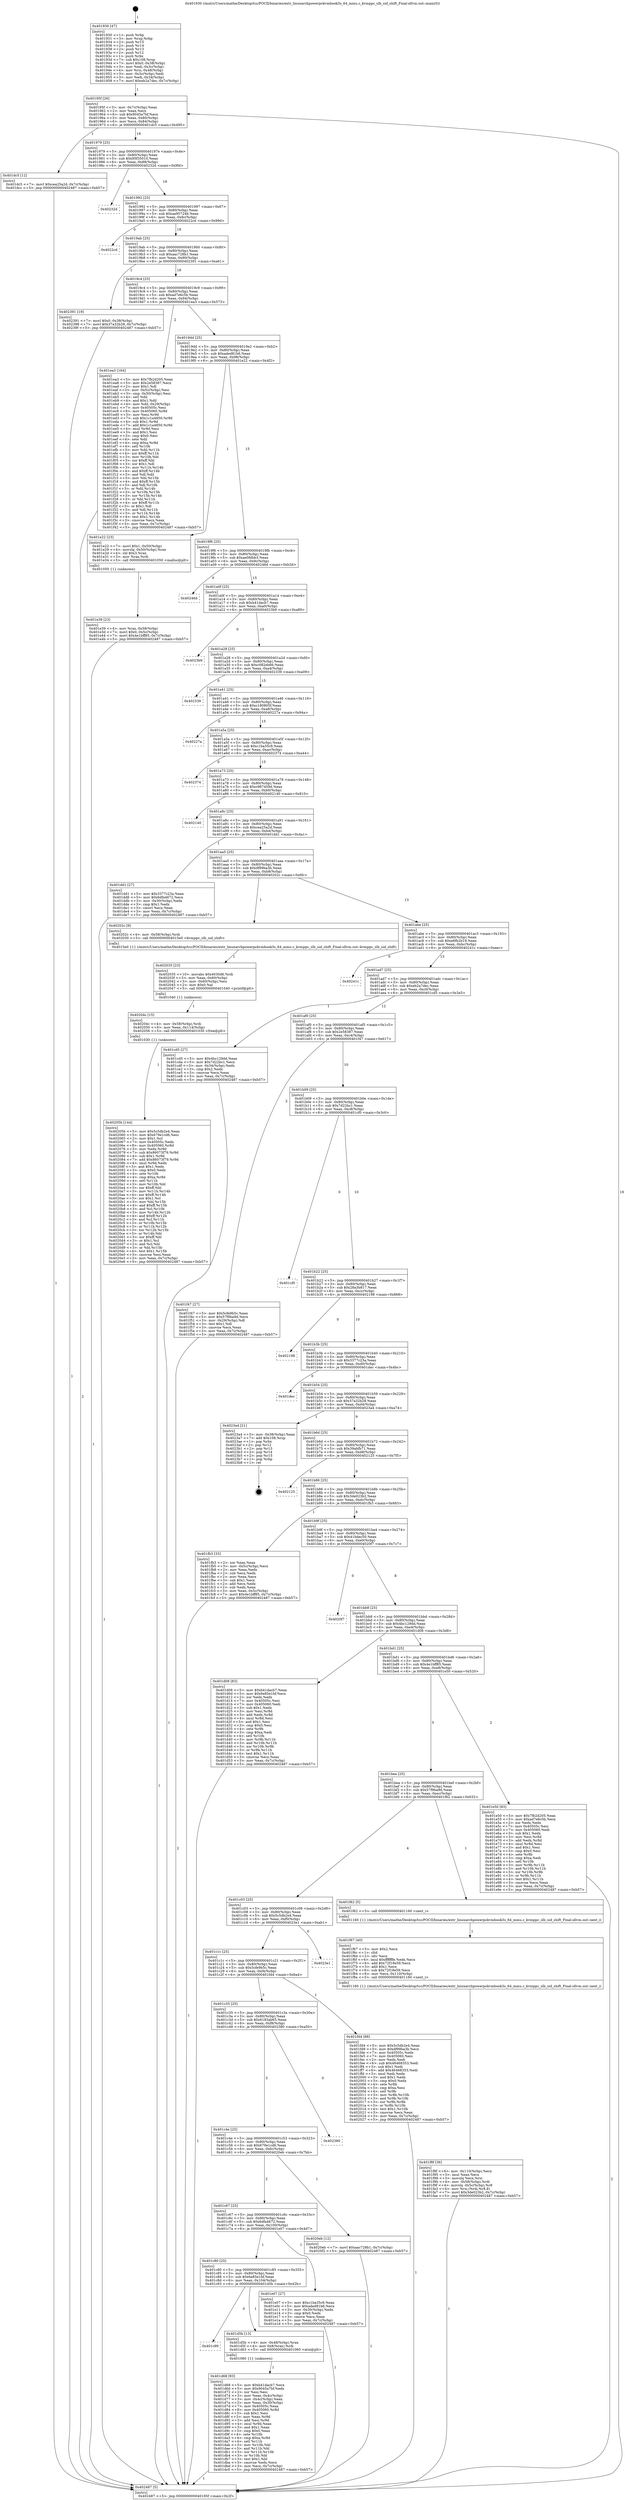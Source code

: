 digraph "0x401930" {
  label = "0x401930 (/mnt/c/Users/mathe/Desktop/tcc/POCII/binaries/extr_linuxarchpowerpckvmbook3s_64_mmu.c_kvmppc_slb_sid_shift_Final-ollvm.out::main(0))"
  labelloc = "t"
  node[shape=record]

  Entry [label="",width=0.3,height=0.3,shape=circle,fillcolor=black,style=filled]
  "0x40195f" [label="{
     0x40195f [26]\l
     | [instrs]\l
     &nbsp;&nbsp;0x40195f \<+3\>: mov -0x7c(%rbp),%eax\l
     &nbsp;&nbsp;0x401962 \<+2\>: mov %eax,%ecx\l
     &nbsp;&nbsp;0x401964 \<+6\>: sub $0x9045a7bf,%ecx\l
     &nbsp;&nbsp;0x40196a \<+3\>: mov %eax,-0x80(%rbp)\l
     &nbsp;&nbsp;0x40196d \<+6\>: mov %ecx,-0x84(%rbp)\l
     &nbsp;&nbsp;0x401973 \<+6\>: je 0000000000401dc5 \<main+0x495\>\l
  }"]
  "0x401dc5" [label="{
     0x401dc5 [12]\l
     | [instrs]\l
     &nbsp;&nbsp;0x401dc5 \<+7\>: movl $0xcea25a2d,-0x7c(%rbp)\l
     &nbsp;&nbsp;0x401dcc \<+5\>: jmp 0000000000402487 \<main+0xb57\>\l
  }"]
  "0x401979" [label="{
     0x401979 [25]\l
     | [instrs]\l
     &nbsp;&nbsp;0x401979 \<+5\>: jmp 000000000040197e \<main+0x4e\>\l
     &nbsp;&nbsp;0x40197e \<+3\>: mov -0x80(%rbp),%eax\l
     &nbsp;&nbsp;0x401981 \<+5\>: sub $0x95f35010,%eax\l
     &nbsp;&nbsp;0x401986 \<+6\>: mov %eax,-0x88(%rbp)\l
     &nbsp;&nbsp;0x40198c \<+6\>: je 000000000040232d \<main+0x9fd\>\l
  }"]
  Exit [label="",width=0.3,height=0.3,shape=circle,fillcolor=black,style=filled,peripheries=2]
  "0x40232d" [label="{
     0x40232d\l
  }", style=dashed]
  "0x401992" [label="{
     0x401992 [25]\l
     | [instrs]\l
     &nbsp;&nbsp;0x401992 \<+5\>: jmp 0000000000401997 \<main+0x67\>\l
     &nbsp;&nbsp;0x401997 \<+3\>: mov -0x80(%rbp),%eax\l
     &nbsp;&nbsp;0x40199a \<+5\>: sub $0xaa95724b,%eax\l
     &nbsp;&nbsp;0x40199f \<+6\>: mov %eax,-0x8c(%rbp)\l
     &nbsp;&nbsp;0x4019a5 \<+6\>: je 00000000004022cd \<main+0x99d\>\l
  }"]
  "0x40205b" [label="{
     0x40205b [144]\l
     | [instrs]\l
     &nbsp;&nbsp;0x40205b \<+5\>: mov $0x5c5db2e4,%eax\l
     &nbsp;&nbsp;0x402060 \<+5\>: mov $0x679e1cd6,%esi\l
     &nbsp;&nbsp;0x402065 \<+2\>: mov $0x1,%cl\l
     &nbsp;&nbsp;0x402067 \<+7\>: mov 0x40505c,%edx\l
     &nbsp;&nbsp;0x40206e \<+8\>: mov 0x405060,%r8d\l
     &nbsp;&nbsp;0x402076 \<+3\>: mov %edx,%r9d\l
     &nbsp;&nbsp;0x402079 \<+7\>: sub $0x86073f79,%r9d\l
     &nbsp;&nbsp;0x402080 \<+4\>: sub $0x1,%r9d\l
     &nbsp;&nbsp;0x402084 \<+7\>: add $0x86073f79,%r9d\l
     &nbsp;&nbsp;0x40208b \<+4\>: imul %r9d,%edx\l
     &nbsp;&nbsp;0x40208f \<+3\>: and $0x1,%edx\l
     &nbsp;&nbsp;0x402092 \<+3\>: cmp $0x0,%edx\l
     &nbsp;&nbsp;0x402095 \<+4\>: sete %r10b\l
     &nbsp;&nbsp;0x402099 \<+4\>: cmp $0xa,%r8d\l
     &nbsp;&nbsp;0x40209d \<+4\>: setl %r11b\l
     &nbsp;&nbsp;0x4020a1 \<+3\>: mov %r10b,%bl\l
     &nbsp;&nbsp;0x4020a4 \<+3\>: xor $0xff,%bl\l
     &nbsp;&nbsp;0x4020a7 \<+3\>: mov %r11b,%r14b\l
     &nbsp;&nbsp;0x4020aa \<+4\>: xor $0xff,%r14b\l
     &nbsp;&nbsp;0x4020ae \<+3\>: xor $0x1,%cl\l
     &nbsp;&nbsp;0x4020b1 \<+3\>: mov %bl,%r15b\l
     &nbsp;&nbsp;0x4020b4 \<+4\>: and $0xff,%r15b\l
     &nbsp;&nbsp;0x4020b8 \<+3\>: and %cl,%r10b\l
     &nbsp;&nbsp;0x4020bb \<+3\>: mov %r14b,%r12b\l
     &nbsp;&nbsp;0x4020be \<+4\>: and $0xff,%r12b\l
     &nbsp;&nbsp;0x4020c2 \<+3\>: and %cl,%r11b\l
     &nbsp;&nbsp;0x4020c5 \<+3\>: or %r10b,%r15b\l
     &nbsp;&nbsp;0x4020c8 \<+3\>: or %r11b,%r12b\l
     &nbsp;&nbsp;0x4020cb \<+3\>: xor %r12b,%r15b\l
     &nbsp;&nbsp;0x4020ce \<+3\>: or %r14b,%bl\l
     &nbsp;&nbsp;0x4020d1 \<+3\>: xor $0xff,%bl\l
     &nbsp;&nbsp;0x4020d4 \<+3\>: or $0x1,%cl\l
     &nbsp;&nbsp;0x4020d7 \<+2\>: and %cl,%bl\l
     &nbsp;&nbsp;0x4020d9 \<+3\>: or %bl,%r15b\l
     &nbsp;&nbsp;0x4020dc \<+4\>: test $0x1,%r15b\l
     &nbsp;&nbsp;0x4020e0 \<+3\>: cmovne %esi,%eax\l
     &nbsp;&nbsp;0x4020e3 \<+3\>: mov %eax,-0x7c(%rbp)\l
     &nbsp;&nbsp;0x4020e6 \<+5\>: jmp 0000000000402487 \<main+0xb57\>\l
  }"]
  "0x4022cd" [label="{
     0x4022cd\l
  }", style=dashed]
  "0x4019ab" [label="{
     0x4019ab [25]\l
     | [instrs]\l
     &nbsp;&nbsp;0x4019ab \<+5\>: jmp 00000000004019b0 \<main+0x80\>\l
     &nbsp;&nbsp;0x4019b0 \<+3\>: mov -0x80(%rbp),%eax\l
     &nbsp;&nbsp;0x4019b3 \<+5\>: sub $0xaac728b1,%eax\l
     &nbsp;&nbsp;0x4019b8 \<+6\>: mov %eax,-0x90(%rbp)\l
     &nbsp;&nbsp;0x4019be \<+6\>: je 0000000000402391 \<main+0xa61\>\l
  }"]
  "0x40204c" [label="{
     0x40204c [15]\l
     | [instrs]\l
     &nbsp;&nbsp;0x40204c \<+4\>: mov -0x58(%rbp),%rdi\l
     &nbsp;&nbsp;0x402050 \<+6\>: mov %eax,-0x114(%rbp)\l
     &nbsp;&nbsp;0x402056 \<+5\>: call 0000000000401030 \<free@plt\>\l
     | [calls]\l
     &nbsp;&nbsp;0x401030 \{1\} (unknown)\l
  }"]
  "0x402391" [label="{
     0x402391 [19]\l
     | [instrs]\l
     &nbsp;&nbsp;0x402391 \<+7\>: movl $0x0,-0x38(%rbp)\l
     &nbsp;&nbsp;0x402398 \<+7\>: movl $0x37a32b28,-0x7c(%rbp)\l
     &nbsp;&nbsp;0x40239f \<+5\>: jmp 0000000000402487 \<main+0xb57\>\l
  }"]
  "0x4019c4" [label="{
     0x4019c4 [25]\l
     | [instrs]\l
     &nbsp;&nbsp;0x4019c4 \<+5\>: jmp 00000000004019c9 \<main+0x99\>\l
     &nbsp;&nbsp;0x4019c9 \<+3\>: mov -0x80(%rbp),%eax\l
     &nbsp;&nbsp;0x4019cc \<+5\>: sub $0xad7e6c5b,%eax\l
     &nbsp;&nbsp;0x4019d1 \<+6\>: mov %eax,-0x94(%rbp)\l
     &nbsp;&nbsp;0x4019d7 \<+6\>: je 0000000000401ea3 \<main+0x573\>\l
  }"]
  "0x402035" [label="{
     0x402035 [23]\l
     | [instrs]\l
     &nbsp;&nbsp;0x402035 \<+10\>: movabs $0x4030d6,%rdi\l
     &nbsp;&nbsp;0x40203f \<+3\>: mov %eax,-0x60(%rbp)\l
     &nbsp;&nbsp;0x402042 \<+3\>: mov -0x60(%rbp),%esi\l
     &nbsp;&nbsp;0x402045 \<+2\>: mov $0x0,%al\l
     &nbsp;&nbsp;0x402047 \<+5\>: call 0000000000401040 \<printf@plt\>\l
     | [calls]\l
     &nbsp;&nbsp;0x401040 \{1\} (unknown)\l
  }"]
  "0x401ea3" [label="{
     0x401ea3 [164]\l
     | [instrs]\l
     &nbsp;&nbsp;0x401ea3 \<+5\>: mov $0x7fb2d205,%eax\l
     &nbsp;&nbsp;0x401ea8 \<+5\>: mov $0x2e58387,%ecx\l
     &nbsp;&nbsp;0x401ead \<+2\>: mov $0x1,%dl\l
     &nbsp;&nbsp;0x401eaf \<+3\>: mov -0x5c(%rbp),%esi\l
     &nbsp;&nbsp;0x401eb2 \<+3\>: cmp -0x50(%rbp),%esi\l
     &nbsp;&nbsp;0x401eb5 \<+4\>: setl %dil\l
     &nbsp;&nbsp;0x401eb9 \<+4\>: and $0x1,%dil\l
     &nbsp;&nbsp;0x401ebd \<+4\>: mov %dil,-0x29(%rbp)\l
     &nbsp;&nbsp;0x401ec1 \<+7\>: mov 0x40505c,%esi\l
     &nbsp;&nbsp;0x401ec8 \<+8\>: mov 0x405060,%r8d\l
     &nbsp;&nbsp;0x401ed0 \<+3\>: mov %esi,%r9d\l
     &nbsp;&nbsp;0x401ed3 \<+7\>: sub $0x1c1a4850,%r9d\l
     &nbsp;&nbsp;0x401eda \<+4\>: sub $0x1,%r9d\l
     &nbsp;&nbsp;0x401ede \<+7\>: add $0x1c1a4850,%r9d\l
     &nbsp;&nbsp;0x401ee5 \<+4\>: imul %r9d,%esi\l
     &nbsp;&nbsp;0x401ee9 \<+3\>: and $0x1,%esi\l
     &nbsp;&nbsp;0x401eec \<+3\>: cmp $0x0,%esi\l
     &nbsp;&nbsp;0x401eef \<+4\>: sete %dil\l
     &nbsp;&nbsp;0x401ef3 \<+4\>: cmp $0xa,%r8d\l
     &nbsp;&nbsp;0x401ef7 \<+4\>: setl %r10b\l
     &nbsp;&nbsp;0x401efb \<+3\>: mov %dil,%r11b\l
     &nbsp;&nbsp;0x401efe \<+4\>: xor $0xff,%r11b\l
     &nbsp;&nbsp;0x401f02 \<+3\>: mov %r10b,%bl\l
     &nbsp;&nbsp;0x401f05 \<+3\>: xor $0xff,%bl\l
     &nbsp;&nbsp;0x401f08 \<+3\>: xor $0x1,%dl\l
     &nbsp;&nbsp;0x401f0b \<+3\>: mov %r11b,%r14b\l
     &nbsp;&nbsp;0x401f0e \<+4\>: and $0xff,%r14b\l
     &nbsp;&nbsp;0x401f12 \<+3\>: and %dl,%dil\l
     &nbsp;&nbsp;0x401f15 \<+3\>: mov %bl,%r15b\l
     &nbsp;&nbsp;0x401f18 \<+4\>: and $0xff,%r15b\l
     &nbsp;&nbsp;0x401f1c \<+3\>: and %dl,%r10b\l
     &nbsp;&nbsp;0x401f1f \<+3\>: or %dil,%r14b\l
     &nbsp;&nbsp;0x401f22 \<+3\>: or %r10b,%r15b\l
     &nbsp;&nbsp;0x401f25 \<+3\>: xor %r15b,%r14b\l
     &nbsp;&nbsp;0x401f28 \<+3\>: or %bl,%r11b\l
     &nbsp;&nbsp;0x401f2b \<+4\>: xor $0xff,%r11b\l
     &nbsp;&nbsp;0x401f2f \<+3\>: or $0x1,%dl\l
     &nbsp;&nbsp;0x401f32 \<+3\>: and %dl,%r11b\l
     &nbsp;&nbsp;0x401f35 \<+3\>: or %r11b,%r14b\l
     &nbsp;&nbsp;0x401f38 \<+4\>: test $0x1,%r14b\l
     &nbsp;&nbsp;0x401f3c \<+3\>: cmovne %ecx,%eax\l
     &nbsp;&nbsp;0x401f3f \<+3\>: mov %eax,-0x7c(%rbp)\l
     &nbsp;&nbsp;0x401f42 \<+5\>: jmp 0000000000402487 \<main+0xb57\>\l
  }"]
  "0x4019dd" [label="{
     0x4019dd [25]\l
     | [instrs]\l
     &nbsp;&nbsp;0x4019dd \<+5\>: jmp 00000000004019e2 \<main+0xb2\>\l
     &nbsp;&nbsp;0x4019e2 \<+3\>: mov -0x80(%rbp),%eax\l
     &nbsp;&nbsp;0x4019e5 \<+5\>: sub $0xaded81b6,%eax\l
     &nbsp;&nbsp;0x4019ea \<+6\>: mov %eax,-0x98(%rbp)\l
     &nbsp;&nbsp;0x4019f0 \<+6\>: je 0000000000401e22 \<main+0x4f2\>\l
  }"]
  "0x401f8f" [label="{
     0x401f8f [36]\l
     | [instrs]\l
     &nbsp;&nbsp;0x401f8f \<+6\>: mov -0x110(%rbp),%ecx\l
     &nbsp;&nbsp;0x401f95 \<+3\>: imul %eax,%ecx\l
     &nbsp;&nbsp;0x401f98 \<+3\>: movslq %ecx,%rsi\l
     &nbsp;&nbsp;0x401f9b \<+4\>: mov -0x58(%rbp),%rdi\l
     &nbsp;&nbsp;0x401f9f \<+4\>: movslq -0x5c(%rbp),%r8\l
     &nbsp;&nbsp;0x401fa3 \<+4\>: mov %rsi,(%rdi,%r8,8)\l
     &nbsp;&nbsp;0x401fa7 \<+7\>: movl $0x3de023b2,-0x7c(%rbp)\l
     &nbsp;&nbsp;0x401fae \<+5\>: jmp 0000000000402487 \<main+0xb57\>\l
  }"]
  "0x401e22" [label="{
     0x401e22 [23]\l
     | [instrs]\l
     &nbsp;&nbsp;0x401e22 \<+7\>: movl $0x1,-0x50(%rbp)\l
     &nbsp;&nbsp;0x401e29 \<+4\>: movslq -0x50(%rbp),%rax\l
     &nbsp;&nbsp;0x401e2d \<+4\>: shl $0x3,%rax\l
     &nbsp;&nbsp;0x401e31 \<+3\>: mov %rax,%rdi\l
     &nbsp;&nbsp;0x401e34 \<+5\>: call 0000000000401050 \<malloc@plt\>\l
     | [calls]\l
     &nbsp;&nbsp;0x401050 \{1\} (unknown)\l
  }"]
  "0x4019f6" [label="{
     0x4019f6 [25]\l
     | [instrs]\l
     &nbsp;&nbsp;0x4019f6 \<+5\>: jmp 00000000004019fb \<main+0xcb\>\l
     &nbsp;&nbsp;0x4019fb \<+3\>: mov -0x80(%rbp),%eax\l
     &nbsp;&nbsp;0x4019fe \<+5\>: sub $0xae0fdbb3,%eax\l
     &nbsp;&nbsp;0x401a03 \<+6\>: mov %eax,-0x9c(%rbp)\l
     &nbsp;&nbsp;0x401a09 \<+6\>: je 000000000040246d \<main+0xb3d\>\l
  }"]
  "0x401f67" [label="{
     0x401f67 [40]\l
     | [instrs]\l
     &nbsp;&nbsp;0x401f67 \<+5\>: mov $0x2,%ecx\l
     &nbsp;&nbsp;0x401f6c \<+1\>: cltd\l
     &nbsp;&nbsp;0x401f6d \<+2\>: idiv %ecx\l
     &nbsp;&nbsp;0x401f6f \<+6\>: imul $0xfffffffe,%edx,%ecx\l
     &nbsp;&nbsp;0x401f75 \<+6\>: add $0x72f18e59,%ecx\l
     &nbsp;&nbsp;0x401f7b \<+3\>: add $0x1,%ecx\l
     &nbsp;&nbsp;0x401f7e \<+6\>: sub $0x72f18e59,%ecx\l
     &nbsp;&nbsp;0x401f84 \<+6\>: mov %ecx,-0x110(%rbp)\l
     &nbsp;&nbsp;0x401f8a \<+5\>: call 0000000000401160 \<next_i\>\l
     | [calls]\l
     &nbsp;&nbsp;0x401160 \{1\} (/mnt/c/Users/mathe/Desktop/tcc/POCII/binaries/extr_linuxarchpowerpckvmbook3s_64_mmu.c_kvmppc_slb_sid_shift_Final-ollvm.out::next_i)\l
  }"]
  "0x40246d" [label="{
     0x40246d\l
  }", style=dashed]
  "0x401a0f" [label="{
     0x401a0f [25]\l
     | [instrs]\l
     &nbsp;&nbsp;0x401a0f \<+5\>: jmp 0000000000401a14 \<main+0xe4\>\l
     &nbsp;&nbsp;0x401a14 \<+3\>: mov -0x80(%rbp),%eax\l
     &nbsp;&nbsp;0x401a17 \<+5\>: sub $0xb41dacb7,%eax\l
     &nbsp;&nbsp;0x401a1c \<+6\>: mov %eax,-0xa0(%rbp)\l
     &nbsp;&nbsp;0x401a22 \<+6\>: je 00000000004023b9 \<main+0xa89\>\l
  }"]
  "0x401e39" [label="{
     0x401e39 [23]\l
     | [instrs]\l
     &nbsp;&nbsp;0x401e39 \<+4\>: mov %rax,-0x58(%rbp)\l
     &nbsp;&nbsp;0x401e3d \<+7\>: movl $0x0,-0x5c(%rbp)\l
     &nbsp;&nbsp;0x401e44 \<+7\>: movl $0x4e1bff85,-0x7c(%rbp)\l
     &nbsp;&nbsp;0x401e4b \<+5\>: jmp 0000000000402487 \<main+0xb57\>\l
  }"]
  "0x4023b9" [label="{
     0x4023b9\l
  }", style=dashed]
  "0x401a28" [label="{
     0x401a28 [25]\l
     | [instrs]\l
     &nbsp;&nbsp;0x401a28 \<+5\>: jmp 0000000000401a2d \<main+0xfd\>\l
     &nbsp;&nbsp;0x401a2d \<+3\>: mov -0x80(%rbp),%eax\l
     &nbsp;&nbsp;0x401a30 \<+5\>: sub $0xc082eb66,%eax\l
     &nbsp;&nbsp;0x401a35 \<+6\>: mov %eax,-0xa4(%rbp)\l
     &nbsp;&nbsp;0x401a3b \<+6\>: je 0000000000402339 \<main+0xa09\>\l
  }"]
  "0x401d68" [label="{
     0x401d68 [93]\l
     | [instrs]\l
     &nbsp;&nbsp;0x401d68 \<+5\>: mov $0xb41dacb7,%ecx\l
     &nbsp;&nbsp;0x401d6d \<+5\>: mov $0x9045a7bf,%edx\l
     &nbsp;&nbsp;0x401d72 \<+2\>: xor %esi,%esi\l
     &nbsp;&nbsp;0x401d74 \<+3\>: mov %eax,-0x4c(%rbp)\l
     &nbsp;&nbsp;0x401d77 \<+3\>: mov -0x4c(%rbp),%eax\l
     &nbsp;&nbsp;0x401d7a \<+3\>: mov %eax,-0x30(%rbp)\l
     &nbsp;&nbsp;0x401d7d \<+7\>: mov 0x40505c,%eax\l
     &nbsp;&nbsp;0x401d84 \<+8\>: mov 0x405060,%r8d\l
     &nbsp;&nbsp;0x401d8c \<+3\>: sub $0x1,%esi\l
     &nbsp;&nbsp;0x401d8f \<+3\>: mov %eax,%r9d\l
     &nbsp;&nbsp;0x401d92 \<+3\>: add %esi,%r9d\l
     &nbsp;&nbsp;0x401d95 \<+4\>: imul %r9d,%eax\l
     &nbsp;&nbsp;0x401d99 \<+3\>: and $0x1,%eax\l
     &nbsp;&nbsp;0x401d9c \<+3\>: cmp $0x0,%eax\l
     &nbsp;&nbsp;0x401d9f \<+4\>: sete %r10b\l
     &nbsp;&nbsp;0x401da3 \<+4\>: cmp $0xa,%r8d\l
     &nbsp;&nbsp;0x401da7 \<+4\>: setl %r11b\l
     &nbsp;&nbsp;0x401dab \<+3\>: mov %r10b,%bl\l
     &nbsp;&nbsp;0x401dae \<+3\>: and %r11b,%bl\l
     &nbsp;&nbsp;0x401db1 \<+3\>: xor %r11b,%r10b\l
     &nbsp;&nbsp;0x401db4 \<+3\>: or %r10b,%bl\l
     &nbsp;&nbsp;0x401db7 \<+3\>: test $0x1,%bl\l
     &nbsp;&nbsp;0x401dba \<+3\>: cmovne %edx,%ecx\l
     &nbsp;&nbsp;0x401dbd \<+3\>: mov %ecx,-0x7c(%rbp)\l
     &nbsp;&nbsp;0x401dc0 \<+5\>: jmp 0000000000402487 \<main+0xb57\>\l
  }"]
  "0x402339" [label="{
     0x402339\l
  }", style=dashed]
  "0x401a41" [label="{
     0x401a41 [25]\l
     | [instrs]\l
     &nbsp;&nbsp;0x401a41 \<+5\>: jmp 0000000000401a46 \<main+0x116\>\l
     &nbsp;&nbsp;0x401a46 \<+3\>: mov -0x80(%rbp),%eax\l
     &nbsp;&nbsp;0x401a49 \<+5\>: sub $0xc180805f,%eax\l
     &nbsp;&nbsp;0x401a4e \<+6\>: mov %eax,-0xa8(%rbp)\l
     &nbsp;&nbsp;0x401a54 \<+6\>: je 000000000040227a \<main+0x94a\>\l
  }"]
  "0x401c99" [label="{
     0x401c99\l
  }", style=dashed]
  "0x40227a" [label="{
     0x40227a\l
  }", style=dashed]
  "0x401a5a" [label="{
     0x401a5a [25]\l
     | [instrs]\l
     &nbsp;&nbsp;0x401a5a \<+5\>: jmp 0000000000401a5f \<main+0x12f\>\l
     &nbsp;&nbsp;0x401a5f \<+3\>: mov -0x80(%rbp),%eax\l
     &nbsp;&nbsp;0x401a62 \<+5\>: sub $0xc1ba35c9,%eax\l
     &nbsp;&nbsp;0x401a67 \<+6\>: mov %eax,-0xac(%rbp)\l
     &nbsp;&nbsp;0x401a6d \<+6\>: je 0000000000402374 \<main+0xa44\>\l
  }"]
  "0x401d5b" [label="{
     0x401d5b [13]\l
     | [instrs]\l
     &nbsp;&nbsp;0x401d5b \<+4\>: mov -0x48(%rbp),%rax\l
     &nbsp;&nbsp;0x401d5f \<+4\>: mov 0x8(%rax),%rdi\l
     &nbsp;&nbsp;0x401d63 \<+5\>: call 0000000000401060 \<atoi@plt\>\l
     | [calls]\l
     &nbsp;&nbsp;0x401060 \{1\} (unknown)\l
  }"]
  "0x402374" [label="{
     0x402374\l
  }", style=dashed]
  "0x401a73" [label="{
     0x401a73 [25]\l
     | [instrs]\l
     &nbsp;&nbsp;0x401a73 \<+5\>: jmp 0000000000401a78 \<main+0x148\>\l
     &nbsp;&nbsp;0x401a78 \<+3\>: mov -0x80(%rbp),%eax\l
     &nbsp;&nbsp;0x401a7b \<+5\>: sub $0xc987459d,%eax\l
     &nbsp;&nbsp;0x401a80 \<+6\>: mov %eax,-0xb0(%rbp)\l
     &nbsp;&nbsp;0x401a86 \<+6\>: je 0000000000402140 \<main+0x810\>\l
  }"]
  "0x401c80" [label="{
     0x401c80 [25]\l
     | [instrs]\l
     &nbsp;&nbsp;0x401c80 \<+5\>: jmp 0000000000401c85 \<main+0x355\>\l
     &nbsp;&nbsp;0x401c85 \<+3\>: mov -0x80(%rbp),%eax\l
     &nbsp;&nbsp;0x401c88 \<+5\>: sub $0x6e85e1bf,%eax\l
     &nbsp;&nbsp;0x401c8d \<+6\>: mov %eax,-0x104(%rbp)\l
     &nbsp;&nbsp;0x401c93 \<+6\>: je 0000000000401d5b \<main+0x42b\>\l
  }"]
  "0x402140" [label="{
     0x402140\l
  }", style=dashed]
  "0x401a8c" [label="{
     0x401a8c [25]\l
     | [instrs]\l
     &nbsp;&nbsp;0x401a8c \<+5\>: jmp 0000000000401a91 \<main+0x161\>\l
     &nbsp;&nbsp;0x401a91 \<+3\>: mov -0x80(%rbp),%eax\l
     &nbsp;&nbsp;0x401a94 \<+5\>: sub $0xcea25a2d,%eax\l
     &nbsp;&nbsp;0x401a99 \<+6\>: mov %eax,-0xb4(%rbp)\l
     &nbsp;&nbsp;0x401a9f \<+6\>: je 0000000000401dd1 \<main+0x4a1\>\l
  }"]
  "0x401e07" [label="{
     0x401e07 [27]\l
     | [instrs]\l
     &nbsp;&nbsp;0x401e07 \<+5\>: mov $0xc1ba35c9,%eax\l
     &nbsp;&nbsp;0x401e0c \<+5\>: mov $0xaded81b6,%ecx\l
     &nbsp;&nbsp;0x401e11 \<+3\>: mov -0x30(%rbp),%edx\l
     &nbsp;&nbsp;0x401e14 \<+3\>: cmp $0x0,%edx\l
     &nbsp;&nbsp;0x401e17 \<+3\>: cmove %ecx,%eax\l
     &nbsp;&nbsp;0x401e1a \<+3\>: mov %eax,-0x7c(%rbp)\l
     &nbsp;&nbsp;0x401e1d \<+5\>: jmp 0000000000402487 \<main+0xb57\>\l
  }"]
  "0x401dd1" [label="{
     0x401dd1 [27]\l
     | [instrs]\l
     &nbsp;&nbsp;0x401dd1 \<+5\>: mov $0x3377c23a,%eax\l
     &nbsp;&nbsp;0x401dd6 \<+5\>: mov $0x6dfa4672,%ecx\l
     &nbsp;&nbsp;0x401ddb \<+3\>: mov -0x30(%rbp),%edx\l
     &nbsp;&nbsp;0x401dde \<+3\>: cmp $0x1,%edx\l
     &nbsp;&nbsp;0x401de1 \<+3\>: cmovl %ecx,%eax\l
     &nbsp;&nbsp;0x401de4 \<+3\>: mov %eax,-0x7c(%rbp)\l
     &nbsp;&nbsp;0x401de7 \<+5\>: jmp 0000000000402487 \<main+0xb57\>\l
  }"]
  "0x401aa5" [label="{
     0x401aa5 [25]\l
     | [instrs]\l
     &nbsp;&nbsp;0x401aa5 \<+5\>: jmp 0000000000401aaa \<main+0x17a\>\l
     &nbsp;&nbsp;0x401aaa \<+3\>: mov -0x80(%rbp),%eax\l
     &nbsp;&nbsp;0x401aad \<+5\>: sub $0xdf99ba3b,%eax\l
     &nbsp;&nbsp;0x401ab2 \<+6\>: mov %eax,-0xb8(%rbp)\l
     &nbsp;&nbsp;0x401ab8 \<+6\>: je 000000000040202c \<main+0x6fc\>\l
  }"]
  "0x401c67" [label="{
     0x401c67 [25]\l
     | [instrs]\l
     &nbsp;&nbsp;0x401c67 \<+5\>: jmp 0000000000401c6c \<main+0x33c\>\l
     &nbsp;&nbsp;0x401c6c \<+3\>: mov -0x80(%rbp),%eax\l
     &nbsp;&nbsp;0x401c6f \<+5\>: sub $0x6dfa4672,%eax\l
     &nbsp;&nbsp;0x401c74 \<+6\>: mov %eax,-0x100(%rbp)\l
     &nbsp;&nbsp;0x401c7a \<+6\>: je 0000000000401e07 \<main+0x4d7\>\l
  }"]
  "0x40202c" [label="{
     0x40202c [9]\l
     | [instrs]\l
     &nbsp;&nbsp;0x40202c \<+4\>: mov -0x58(%rbp),%rdi\l
     &nbsp;&nbsp;0x402030 \<+5\>: call 00000000004015e0 \<kvmppc_slb_sid_shift\>\l
     | [calls]\l
     &nbsp;&nbsp;0x4015e0 \{1\} (/mnt/c/Users/mathe/Desktop/tcc/POCII/binaries/extr_linuxarchpowerpckvmbook3s_64_mmu.c_kvmppc_slb_sid_shift_Final-ollvm.out::kvmppc_slb_sid_shift)\l
  }"]
  "0x401abe" [label="{
     0x401abe [25]\l
     | [instrs]\l
     &nbsp;&nbsp;0x401abe \<+5\>: jmp 0000000000401ac3 \<main+0x193\>\l
     &nbsp;&nbsp;0x401ac3 \<+3\>: mov -0x80(%rbp),%eax\l
     &nbsp;&nbsp;0x401ac6 \<+5\>: sub $0xe6fb2b19,%eax\l
     &nbsp;&nbsp;0x401acb \<+6\>: mov %eax,-0xbc(%rbp)\l
     &nbsp;&nbsp;0x401ad1 \<+6\>: je 000000000040241c \<main+0xaec\>\l
  }"]
  "0x4020eb" [label="{
     0x4020eb [12]\l
     | [instrs]\l
     &nbsp;&nbsp;0x4020eb \<+7\>: movl $0xaac728b1,-0x7c(%rbp)\l
     &nbsp;&nbsp;0x4020f2 \<+5\>: jmp 0000000000402487 \<main+0xb57\>\l
  }"]
  "0x40241c" [label="{
     0x40241c\l
  }", style=dashed]
  "0x401ad7" [label="{
     0x401ad7 [25]\l
     | [instrs]\l
     &nbsp;&nbsp;0x401ad7 \<+5\>: jmp 0000000000401adc \<main+0x1ac\>\l
     &nbsp;&nbsp;0x401adc \<+3\>: mov -0x80(%rbp),%eax\l
     &nbsp;&nbsp;0x401adf \<+5\>: sub $0xeb2a7dec,%eax\l
     &nbsp;&nbsp;0x401ae4 \<+6\>: mov %eax,-0xc0(%rbp)\l
     &nbsp;&nbsp;0x401aea \<+6\>: je 0000000000401cd5 \<main+0x3a5\>\l
  }"]
  "0x401c4e" [label="{
     0x401c4e [25]\l
     | [instrs]\l
     &nbsp;&nbsp;0x401c4e \<+5\>: jmp 0000000000401c53 \<main+0x323\>\l
     &nbsp;&nbsp;0x401c53 \<+3\>: mov -0x80(%rbp),%eax\l
     &nbsp;&nbsp;0x401c56 \<+5\>: sub $0x679e1cd6,%eax\l
     &nbsp;&nbsp;0x401c5b \<+6\>: mov %eax,-0xfc(%rbp)\l
     &nbsp;&nbsp;0x401c61 \<+6\>: je 00000000004020eb \<main+0x7bb\>\l
  }"]
  "0x401cd5" [label="{
     0x401cd5 [27]\l
     | [instrs]\l
     &nbsp;&nbsp;0x401cd5 \<+5\>: mov $0x4bc129dd,%eax\l
     &nbsp;&nbsp;0x401cda \<+5\>: mov $0x7d22bc1,%ecx\l
     &nbsp;&nbsp;0x401cdf \<+3\>: mov -0x34(%rbp),%edx\l
     &nbsp;&nbsp;0x401ce2 \<+3\>: cmp $0x2,%edx\l
     &nbsp;&nbsp;0x401ce5 \<+3\>: cmovne %ecx,%eax\l
     &nbsp;&nbsp;0x401ce8 \<+3\>: mov %eax,-0x7c(%rbp)\l
     &nbsp;&nbsp;0x401ceb \<+5\>: jmp 0000000000402487 \<main+0xb57\>\l
  }"]
  "0x401af0" [label="{
     0x401af0 [25]\l
     | [instrs]\l
     &nbsp;&nbsp;0x401af0 \<+5\>: jmp 0000000000401af5 \<main+0x1c5\>\l
     &nbsp;&nbsp;0x401af5 \<+3\>: mov -0x80(%rbp),%eax\l
     &nbsp;&nbsp;0x401af8 \<+5\>: sub $0x2e58387,%eax\l
     &nbsp;&nbsp;0x401afd \<+6\>: mov %eax,-0xc4(%rbp)\l
     &nbsp;&nbsp;0x401b03 \<+6\>: je 0000000000401f47 \<main+0x617\>\l
  }"]
  "0x402487" [label="{
     0x402487 [5]\l
     | [instrs]\l
     &nbsp;&nbsp;0x402487 \<+5\>: jmp 000000000040195f \<main+0x2f\>\l
  }"]
  "0x401930" [label="{
     0x401930 [47]\l
     | [instrs]\l
     &nbsp;&nbsp;0x401930 \<+1\>: push %rbp\l
     &nbsp;&nbsp;0x401931 \<+3\>: mov %rsp,%rbp\l
     &nbsp;&nbsp;0x401934 \<+2\>: push %r15\l
     &nbsp;&nbsp;0x401936 \<+2\>: push %r14\l
     &nbsp;&nbsp;0x401938 \<+2\>: push %r13\l
     &nbsp;&nbsp;0x40193a \<+2\>: push %r12\l
     &nbsp;&nbsp;0x40193c \<+1\>: push %rbx\l
     &nbsp;&nbsp;0x40193d \<+7\>: sub $0x108,%rsp\l
     &nbsp;&nbsp;0x401944 \<+7\>: movl $0x0,-0x38(%rbp)\l
     &nbsp;&nbsp;0x40194b \<+3\>: mov %edi,-0x3c(%rbp)\l
     &nbsp;&nbsp;0x40194e \<+4\>: mov %rsi,-0x48(%rbp)\l
     &nbsp;&nbsp;0x401952 \<+3\>: mov -0x3c(%rbp),%edi\l
     &nbsp;&nbsp;0x401955 \<+3\>: mov %edi,-0x34(%rbp)\l
     &nbsp;&nbsp;0x401958 \<+7\>: movl $0xeb2a7dec,-0x7c(%rbp)\l
  }"]
  "0x402380" [label="{
     0x402380\l
  }", style=dashed]
  "0x401f47" [label="{
     0x401f47 [27]\l
     | [instrs]\l
     &nbsp;&nbsp;0x401f47 \<+5\>: mov $0x5cfe9b5c,%eax\l
     &nbsp;&nbsp;0x401f4c \<+5\>: mov $0x57f9ba9d,%ecx\l
     &nbsp;&nbsp;0x401f51 \<+3\>: mov -0x29(%rbp),%dl\l
     &nbsp;&nbsp;0x401f54 \<+3\>: test $0x1,%dl\l
     &nbsp;&nbsp;0x401f57 \<+3\>: cmovne %ecx,%eax\l
     &nbsp;&nbsp;0x401f5a \<+3\>: mov %eax,-0x7c(%rbp)\l
     &nbsp;&nbsp;0x401f5d \<+5\>: jmp 0000000000402487 \<main+0xb57\>\l
  }"]
  "0x401b09" [label="{
     0x401b09 [25]\l
     | [instrs]\l
     &nbsp;&nbsp;0x401b09 \<+5\>: jmp 0000000000401b0e \<main+0x1de\>\l
     &nbsp;&nbsp;0x401b0e \<+3\>: mov -0x80(%rbp),%eax\l
     &nbsp;&nbsp;0x401b11 \<+5\>: sub $0x7d22bc1,%eax\l
     &nbsp;&nbsp;0x401b16 \<+6\>: mov %eax,-0xc8(%rbp)\l
     &nbsp;&nbsp;0x401b1c \<+6\>: je 0000000000401cf0 \<main+0x3c0\>\l
  }"]
  "0x401c35" [label="{
     0x401c35 [25]\l
     | [instrs]\l
     &nbsp;&nbsp;0x401c35 \<+5\>: jmp 0000000000401c3a \<main+0x30a\>\l
     &nbsp;&nbsp;0x401c3a \<+3\>: mov -0x80(%rbp),%eax\l
     &nbsp;&nbsp;0x401c3d \<+5\>: sub $0x6183ab65,%eax\l
     &nbsp;&nbsp;0x401c42 \<+6\>: mov %eax,-0xf8(%rbp)\l
     &nbsp;&nbsp;0x401c48 \<+6\>: je 0000000000402380 \<main+0xa50\>\l
  }"]
  "0x401cf0" [label="{
     0x401cf0\l
  }", style=dashed]
  "0x401b22" [label="{
     0x401b22 [25]\l
     | [instrs]\l
     &nbsp;&nbsp;0x401b22 \<+5\>: jmp 0000000000401b27 \<main+0x1f7\>\l
     &nbsp;&nbsp;0x401b27 \<+3\>: mov -0x80(%rbp),%eax\l
     &nbsp;&nbsp;0x401b2a \<+5\>: sub $0x28a3b817,%eax\l
     &nbsp;&nbsp;0x401b2f \<+6\>: mov %eax,-0xcc(%rbp)\l
     &nbsp;&nbsp;0x401b35 \<+6\>: je 0000000000402198 \<main+0x868\>\l
  }"]
  "0x401fd4" [label="{
     0x401fd4 [88]\l
     | [instrs]\l
     &nbsp;&nbsp;0x401fd4 \<+5\>: mov $0x5c5db2e4,%eax\l
     &nbsp;&nbsp;0x401fd9 \<+5\>: mov $0xdf99ba3b,%ecx\l
     &nbsp;&nbsp;0x401fde \<+7\>: mov 0x40505c,%edx\l
     &nbsp;&nbsp;0x401fe5 \<+7\>: mov 0x405060,%esi\l
     &nbsp;&nbsp;0x401fec \<+2\>: mov %edx,%edi\l
     &nbsp;&nbsp;0x401fee \<+6\>: sub $0x46468353,%edi\l
     &nbsp;&nbsp;0x401ff4 \<+3\>: sub $0x1,%edi\l
     &nbsp;&nbsp;0x401ff7 \<+6\>: add $0x46468353,%edi\l
     &nbsp;&nbsp;0x401ffd \<+3\>: imul %edi,%edx\l
     &nbsp;&nbsp;0x402000 \<+3\>: and $0x1,%edx\l
     &nbsp;&nbsp;0x402003 \<+3\>: cmp $0x0,%edx\l
     &nbsp;&nbsp;0x402006 \<+4\>: sete %r8b\l
     &nbsp;&nbsp;0x40200a \<+3\>: cmp $0xa,%esi\l
     &nbsp;&nbsp;0x40200d \<+4\>: setl %r9b\l
     &nbsp;&nbsp;0x402011 \<+3\>: mov %r8b,%r10b\l
     &nbsp;&nbsp;0x402014 \<+3\>: and %r9b,%r10b\l
     &nbsp;&nbsp;0x402017 \<+3\>: xor %r9b,%r8b\l
     &nbsp;&nbsp;0x40201a \<+3\>: or %r8b,%r10b\l
     &nbsp;&nbsp;0x40201d \<+4\>: test $0x1,%r10b\l
     &nbsp;&nbsp;0x402021 \<+3\>: cmovne %ecx,%eax\l
     &nbsp;&nbsp;0x402024 \<+3\>: mov %eax,-0x7c(%rbp)\l
     &nbsp;&nbsp;0x402027 \<+5\>: jmp 0000000000402487 \<main+0xb57\>\l
  }"]
  "0x402198" [label="{
     0x402198\l
  }", style=dashed]
  "0x401b3b" [label="{
     0x401b3b [25]\l
     | [instrs]\l
     &nbsp;&nbsp;0x401b3b \<+5\>: jmp 0000000000401b40 \<main+0x210\>\l
     &nbsp;&nbsp;0x401b40 \<+3\>: mov -0x80(%rbp),%eax\l
     &nbsp;&nbsp;0x401b43 \<+5\>: sub $0x3377c23a,%eax\l
     &nbsp;&nbsp;0x401b48 \<+6\>: mov %eax,-0xd0(%rbp)\l
     &nbsp;&nbsp;0x401b4e \<+6\>: je 0000000000401dec \<main+0x4bc\>\l
  }"]
  "0x401c1c" [label="{
     0x401c1c [25]\l
     | [instrs]\l
     &nbsp;&nbsp;0x401c1c \<+5\>: jmp 0000000000401c21 \<main+0x2f1\>\l
     &nbsp;&nbsp;0x401c21 \<+3\>: mov -0x80(%rbp),%eax\l
     &nbsp;&nbsp;0x401c24 \<+5\>: sub $0x5cfe9b5c,%eax\l
     &nbsp;&nbsp;0x401c29 \<+6\>: mov %eax,-0xf4(%rbp)\l
     &nbsp;&nbsp;0x401c2f \<+6\>: je 0000000000401fd4 \<main+0x6a4\>\l
  }"]
  "0x401dec" [label="{
     0x401dec\l
  }", style=dashed]
  "0x401b54" [label="{
     0x401b54 [25]\l
     | [instrs]\l
     &nbsp;&nbsp;0x401b54 \<+5\>: jmp 0000000000401b59 \<main+0x229\>\l
     &nbsp;&nbsp;0x401b59 \<+3\>: mov -0x80(%rbp),%eax\l
     &nbsp;&nbsp;0x401b5c \<+5\>: sub $0x37a32b28,%eax\l
     &nbsp;&nbsp;0x401b61 \<+6\>: mov %eax,-0xd4(%rbp)\l
     &nbsp;&nbsp;0x401b67 \<+6\>: je 00000000004023a4 \<main+0xa74\>\l
  }"]
  "0x4023e1" [label="{
     0x4023e1\l
  }", style=dashed]
  "0x4023a4" [label="{
     0x4023a4 [21]\l
     | [instrs]\l
     &nbsp;&nbsp;0x4023a4 \<+3\>: mov -0x38(%rbp),%eax\l
     &nbsp;&nbsp;0x4023a7 \<+7\>: add $0x108,%rsp\l
     &nbsp;&nbsp;0x4023ae \<+1\>: pop %rbx\l
     &nbsp;&nbsp;0x4023af \<+2\>: pop %r12\l
     &nbsp;&nbsp;0x4023b1 \<+2\>: pop %r13\l
     &nbsp;&nbsp;0x4023b3 \<+2\>: pop %r14\l
     &nbsp;&nbsp;0x4023b5 \<+2\>: pop %r15\l
     &nbsp;&nbsp;0x4023b7 \<+1\>: pop %rbp\l
     &nbsp;&nbsp;0x4023b8 \<+1\>: ret\l
  }"]
  "0x401b6d" [label="{
     0x401b6d [25]\l
     | [instrs]\l
     &nbsp;&nbsp;0x401b6d \<+5\>: jmp 0000000000401b72 \<main+0x242\>\l
     &nbsp;&nbsp;0x401b72 \<+3\>: mov -0x80(%rbp),%eax\l
     &nbsp;&nbsp;0x401b75 \<+5\>: sub $0x39abfb71,%eax\l
     &nbsp;&nbsp;0x401b7a \<+6\>: mov %eax,-0xd8(%rbp)\l
     &nbsp;&nbsp;0x401b80 \<+6\>: je 0000000000402125 \<main+0x7f5\>\l
  }"]
  "0x401c03" [label="{
     0x401c03 [25]\l
     | [instrs]\l
     &nbsp;&nbsp;0x401c03 \<+5\>: jmp 0000000000401c08 \<main+0x2d8\>\l
     &nbsp;&nbsp;0x401c08 \<+3\>: mov -0x80(%rbp),%eax\l
     &nbsp;&nbsp;0x401c0b \<+5\>: sub $0x5c5db2e4,%eax\l
     &nbsp;&nbsp;0x401c10 \<+6\>: mov %eax,-0xf0(%rbp)\l
     &nbsp;&nbsp;0x401c16 \<+6\>: je 00000000004023e1 \<main+0xab1\>\l
  }"]
  "0x402125" [label="{
     0x402125\l
  }", style=dashed]
  "0x401b86" [label="{
     0x401b86 [25]\l
     | [instrs]\l
     &nbsp;&nbsp;0x401b86 \<+5\>: jmp 0000000000401b8b \<main+0x25b\>\l
     &nbsp;&nbsp;0x401b8b \<+3\>: mov -0x80(%rbp),%eax\l
     &nbsp;&nbsp;0x401b8e \<+5\>: sub $0x3de023b2,%eax\l
     &nbsp;&nbsp;0x401b93 \<+6\>: mov %eax,-0xdc(%rbp)\l
     &nbsp;&nbsp;0x401b99 \<+6\>: je 0000000000401fb3 \<main+0x683\>\l
  }"]
  "0x401f62" [label="{
     0x401f62 [5]\l
     | [instrs]\l
     &nbsp;&nbsp;0x401f62 \<+5\>: call 0000000000401160 \<next_i\>\l
     | [calls]\l
     &nbsp;&nbsp;0x401160 \{1\} (/mnt/c/Users/mathe/Desktop/tcc/POCII/binaries/extr_linuxarchpowerpckvmbook3s_64_mmu.c_kvmppc_slb_sid_shift_Final-ollvm.out::next_i)\l
  }"]
  "0x401fb3" [label="{
     0x401fb3 [33]\l
     | [instrs]\l
     &nbsp;&nbsp;0x401fb3 \<+2\>: xor %eax,%eax\l
     &nbsp;&nbsp;0x401fb5 \<+3\>: mov -0x5c(%rbp),%ecx\l
     &nbsp;&nbsp;0x401fb8 \<+2\>: mov %eax,%edx\l
     &nbsp;&nbsp;0x401fba \<+2\>: sub %ecx,%edx\l
     &nbsp;&nbsp;0x401fbc \<+2\>: mov %eax,%ecx\l
     &nbsp;&nbsp;0x401fbe \<+3\>: sub $0x1,%ecx\l
     &nbsp;&nbsp;0x401fc1 \<+2\>: add %ecx,%edx\l
     &nbsp;&nbsp;0x401fc3 \<+2\>: sub %edx,%eax\l
     &nbsp;&nbsp;0x401fc5 \<+3\>: mov %eax,-0x5c(%rbp)\l
     &nbsp;&nbsp;0x401fc8 \<+7\>: movl $0x4e1bff85,-0x7c(%rbp)\l
     &nbsp;&nbsp;0x401fcf \<+5\>: jmp 0000000000402487 \<main+0xb57\>\l
  }"]
  "0x401b9f" [label="{
     0x401b9f [25]\l
     | [instrs]\l
     &nbsp;&nbsp;0x401b9f \<+5\>: jmp 0000000000401ba4 \<main+0x274\>\l
     &nbsp;&nbsp;0x401ba4 \<+3\>: mov -0x80(%rbp),%eax\l
     &nbsp;&nbsp;0x401ba7 \<+5\>: sub $0x41bdec50,%eax\l
     &nbsp;&nbsp;0x401bac \<+6\>: mov %eax,-0xe0(%rbp)\l
     &nbsp;&nbsp;0x401bb2 \<+6\>: je 00000000004020f7 \<main+0x7c7\>\l
  }"]
  "0x401bea" [label="{
     0x401bea [25]\l
     | [instrs]\l
     &nbsp;&nbsp;0x401bea \<+5\>: jmp 0000000000401bef \<main+0x2bf\>\l
     &nbsp;&nbsp;0x401bef \<+3\>: mov -0x80(%rbp),%eax\l
     &nbsp;&nbsp;0x401bf2 \<+5\>: sub $0x57f9ba9d,%eax\l
     &nbsp;&nbsp;0x401bf7 \<+6\>: mov %eax,-0xec(%rbp)\l
     &nbsp;&nbsp;0x401bfd \<+6\>: je 0000000000401f62 \<main+0x632\>\l
  }"]
  "0x4020f7" [label="{
     0x4020f7\l
  }", style=dashed]
  "0x401bb8" [label="{
     0x401bb8 [25]\l
     | [instrs]\l
     &nbsp;&nbsp;0x401bb8 \<+5\>: jmp 0000000000401bbd \<main+0x28d\>\l
     &nbsp;&nbsp;0x401bbd \<+3\>: mov -0x80(%rbp),%eax\l
     &nbsp;&nbsp;0x401bc0 \<+5\>: sub $0x4bc129dd,%eax\l
     &nbsp;&nbsp;0x401bc5 \<+6\>: mov %eax,-0xe4(%rbp)\l
     &nbsp;&nbsp;0x401bcb \<+6\>: je 0000000000401d08 \<main+0x3d8\>\l
  }"]
  "0x401e50" [label="{
     0x401e50 [83]\l
     | [instrs]\l
     &nbsp;&nbsp;0x401e50 \<+5\>: mov $0x7fb2d205,%eax\l
     &nbsp;&nbsp;0x401e55 \<+5\>: mov $0xad7e6c5b,%ecx\l
     &nbsp;&nbsp;0x401e5a \<+2\>: xor %edx,%edx\l
     &nbsp;&nbsp;0x401e5c \<+7\>: mov 0x40505c,%esi\l
     &nbsp;&nbsp;0x401e63 \<+7\>: mov 0x405060,%edi\l
     &nbsp;&nbsp;0x401e6a \<+3\>: sub $0x1,%edx\l
     &nbsp;&nbsp;0x401e6d \<+3\>: mov %esi,%r8d\l
     &nbsp;&nbsp;0x401e70 \<+3\>: add %edx,%r8d\l
     &nbsp;&nbsp;0x401e73 \<+4\>: imul %r8d,%esi\l
     &nbsp;&nbsp;0x401e77 \<+3\>: and $0x1,%esi\l
     &nbsp;&nbsp;0x401e7a \<+3\>: cmp $0x0,%esi\l
     &nbsp;&nbsp;0x401e7d \<+4\>: sete %r9b\l
     &nbsp;&nbsp;0x401e81 \<+3\>: cmp $0xa,%edi\l
     &nbsp;&nbsp;0x401e84 \<+4\>: setl %r10b\l
     &nbsp;&nbsp;0x401e88 \<+3\>: mov %r9b,%r11b\l
     &nbsp;&nbsp;0x401e8b \<+3\>: and %r10b,%r11b\l
     &nbsp;&nbsp;0x401e8e \<+3\>: xor %r10b,%r9b\l
     &nbsp;&nbsp;0x401e91 \<+3\>: or %r9b,%r11b\l
     &nbsp;&nbsp;0x401e94 \<+4\>: test $0x1,%r11b\l
     &nbsp;&nbsp;0x401e98 \<+3\>: cmovne %ecx,%eax\l
     &nbsp;&nbsp;0x401e9b \<+3\>: mov %eax,-0x7c(%rbp)\l
     &nbsp;&nbsp;0x401e9e \<+5\>: jmp 0000000000402487 \<main+0xb57\>\l
  }"]
  "0x401d08" [label="{
     0x401d08 [83]\l
     | [instrs]\l
     &nbsp;&nbsp;0x401d08 \<+5\>: mov $0xb41dacb7,%eax\l
     &nbsp;&nbsp;0x401d0d \<+5\>: mov $0x6e85e1bf,%ecx\l
     &nbsp;&nbsp;0x401d12 \<+2\>: xor %edx,%edx\l
     &nbsp;&nbsp;0x401d14 \<+7\>: mov 0x40505c,%esi\l
     &nbsp;&nbsp;0x401d1b \<+7\>: mov 0x405060,%edi\l
     &nbsp;&nbsp;0x401d22 \<+3\>: sub $0x1,%edx\l
     &nbsp;&nbsp;0x401d25 \<+3\>: mov %esi,%r8d\l
     &nbsp;&nbsp;0x401d28 \<+3\>: add %edx,%r8d\l
     &nbsp;&nbsp;0x401d2b \<+4\>: imul %r8d,%esi\l
     &nbsp;&nbsp;0x401d2f \<+3\>: and $0x1,%esi\l
     &nbsp;&nbsp;0x401d32 \<+3\>: cmp $0x0,%esi\l
     &nbsp;&nbsp;0x401d35 \<+4\>: sete %r9b\l
     &nbsp;&nbsp;0x401d39 \<+3\>: cmp $0xa,%edi\l
     &nbsp;&nbsp;0x401d3c \<+4\>: setl %r10b\l
     &nbsp;&nbsp;0x401d40 \<+3\>: mov %r9b,%r11b\l
     &nbsp;&nbsp;0x401d43 \<+3\>: and %r10b,%r11b\l
     &nbsp;&nbsp;0x401d46 \<+3\>: xor %r10b,%r9b\l
     &nbsp;&nbsp;0x401d49 \<+3\>: or %r9b,%r11b\l
     &nbsp;&nbsp;0x401d4c \<+4\>: test $0x1,%r11b\l
     &nbsp;&nbsp;0x401d50 \<+3\>: cmovne %ecx,%eax\l
     &nbsp;&nbsp;0x401d53 \<+3\>: mov %eax,-0x7c(%rbp)\l
     &nbsp;&nbsp;0x401d56 \<+5\>: jmp 0000000000402487 \<main+0xb57\>\l
  }"]
  "0x401bd1" [label="{
     0x401bd1 [25]\l
     | [instrs]\l
     &nbsp;&nbsp;0x401bd1 \<+5\>: jmp 0000000000401bd6 \<main+0x2a6\>\l
     &nbsp;&nbsp;0x401bd6 \<+3\>: mov -0x80(%rbp),%eax\l
     &nbsp;&nbsp;0x401bd9 \<+5\>: sub $0x4e1bff85,%eax\l
     &nbsp;&nbsp;0x401bde \<+6\>: mov %eax,-0xe8(%rbp)\l
     &nbsp;&nbsp;0x401be4 \<+6\>: je 0000000000401e50 \<main+0x520\>\l
  }"]
  Entry -> "0x401930" [label=" 1"]
  "0x40195f" -> "0x401dc5" [label=" 1"]
  "0x40195f" -> "0x401979" [label=" 19"]
  "0x4023a4" -> Exit [label=" 1"]
  "0x401979" -> "0x40232d" [label=" 0"]
  "0x401979" -> "0x401992" [label=" 19"]
  "0x402391" -> "0x402487" [label=" 1"]
  "0x401992" -> "0x4022cd" [label=" 0"]
  "0x401992" -> "0x4019ab" [label=" 19"]
  "0x4020eb" -> "0x402487" [label=" 1"]
  "0x4019ab" -> "0x402391" [label=" 1"]
  "0x4019ab" -> "0x4019c4" [label=" 18"]
  "0x40205b" -> "0x402487" [label=" 1"]
  "0x4019c4" -> "0x401ea3" [label=" 2"]
  "0x4019c4" -> "0x4019dd" [label=" 16"]
  "0x40204c" -> "0x40205b" [label=" 1"]
  "0x4019dd" -> "0x401e22" [label=" 1"]
  "0x4019dd" -> "0x4019f6" [label=" 15"]
  "0x402035" -> "0x40204c" [label=" 1"]
  "0x4019f6" -> "0x40246d" [label=" 0"]
  "0x4019f6" -> "0x401a0f" [label=" 15"]
  "0x40202c" -> "0x402035" [label=" 1"]
  "0x401a0f" -> "0x4023b9" [label=" 0"]
  "0x401a0f" -> "0x401a28" [label=" 15"]
  "0x401fd4" -> "0x402487" [label=" 1"]
  "0x401a28" -> "0x402339" [label=" 0"]
  "0x401a28" -> "0x401a41" [label=" 15"]
  "0x401fb3" -> "0x402487" [label=" 1"]
  "0x401a41" -> "0x40227a" [label=" 0"]
  "0x401a41" -> "0x401a5a" [label=" 15"]
  "0x401f8f" -> "0x402487" [label=" 1"]
  "0x401a5a" -> "0x402374" [label=" 0"]
  "0x401a5a" -> "0x401a73" [label=" 15"]
  "0x401f67" -> "0x401f8f" [label=" 1"]
  "0x401a73" -> "0x402140" [label=" 0"]
  "0x401a73" -> "0x401a8c" [label=" 15"]
  "0x401f47" -> "0x402487" [label=" 2"]
  "0x401a8c" -> "0x401dd1" [label=" 1"]
  "0x401a8c" -> "0x401aa5" [label=" 14"]
  "0x401ea3" -> "0x402487" [label=" 2"]
  "0x401aa5" -> "0x40202c" [label=" 1"]
  "0x401aa5" -> "0x401abe" [label=" 13"]
  "0x401e39" -> "0x402487" [label=" 1"]
  "0x401abe" -> "0x40241c" [label=" 0"]
  "0x401abe" -> "0x401ad7" [label=" 13"]
  "0x401e22" -> "0x401e39" [label=" 1"]
  "0x401ad7" -> "0x401cd5" [label=" 1"]
  "0x401ad7" -> "0x401af0" [label=" 12"]
  "0x401cd5" -> "0x402487" [label=" 1"]
  "0x401930" -> "0x40195f" [label=" 1"]
  "0x402487" -> "0x40195f" [label=" 19"]
  "0x401dd1" -> "0x402487" [label=" 1"]
  "0x401af0" -> "0x401f47" [label=" 2"]
  "0x401af0" -> "0x401b09" [label=" 10"]
  "0x401dc5" -> "0x402487" [label=" 1"]
  "0x401b09" -> "0x401cf0" [label=" 0"]
  "0x401b09" -> "0x401b22" [label=" 10"]
  "0x401d5b" -> "0x401d68" [label=" 1"]
  "0x401b22" -> "0x402198" [label=" 0"]
  "0x401b22" -> "0x401b3b" [label=" 10"]
  "0x401c80" -> "0x401c99" [label=" 0"]
  "0x401b3b" -> "0x401dec" [label=" 0"]
  "0x401b3b" -> "0x401b54" [label=" 10"]
  "0x401f62" -> "0x401f67" [label=" 1"]
  "0x401b54" -> "0x4023a4" [label=" 1"]
  "0x401b54" -> "0x401b6d" [label=" 9"]
  "0x401c67" -> "0x401c80" [label=" 1"]
  "0x401b6d" -> "0x402125" [label=" 0"]
  "0x401b6d" -> "0x401b86" [label=" 9"]
  "0x401e50" -> "0x402487" [label=" 2"]
  "0x401b86" -> "0x401fb3" [label=" 1"]
  "0x401b86" -> "0x401b9f" [label=" 8"]
  "0x401c4e" -> "0x401c67" [label=" 2"]
  "0x401b9f" -> "0x4020f7" [label=" 0"]
  "0x401b9f" -> "0x401bb8" [label=" 8"]
  "0x401e07" -> "0x402487" [label=" 1"]
  "0x401bb8" -> "0x401d08" [label=" 1"]
  "0x401bb8" -> "0x401bd1" [label=" 7"]
  "0x401d08" -> "0x402487" [label=" 1"]
  "0x401c35" -> "0x401c4e" [label=" 3"]
  "0x401bd1" -> "0x401e50" [label=" 2"]
  "0x401bd1" -> "0x401bea" [label=" 5"]
  "0x401c4e" -> "0x4020eb" [label=" 1"]
  "0x401bea" -> "0x401f62" [label=" 1"]
  "0x401bea" -> "0x401c03" [label=" 4"]
  "0x401c67" -> "0x401e07" [label=" 1"]
  "0x401c03" -> "0x4023e1" [label=" 0"]
  "0x401c03" -> "0x401c1c" [label=" 4"]
  "0x401c80" -> "0x401d5b" [label=" 1"]
  "0x401c1c" -> "0x401fd4" [label=" 1"]
  "0x401c1c" -> "0x401c35" [label=" 3"]
  "0x401d68" -> "0x402487" [label=" 1"]
  "0x401c35" -> "0x402380" [label=" 0"]
}
